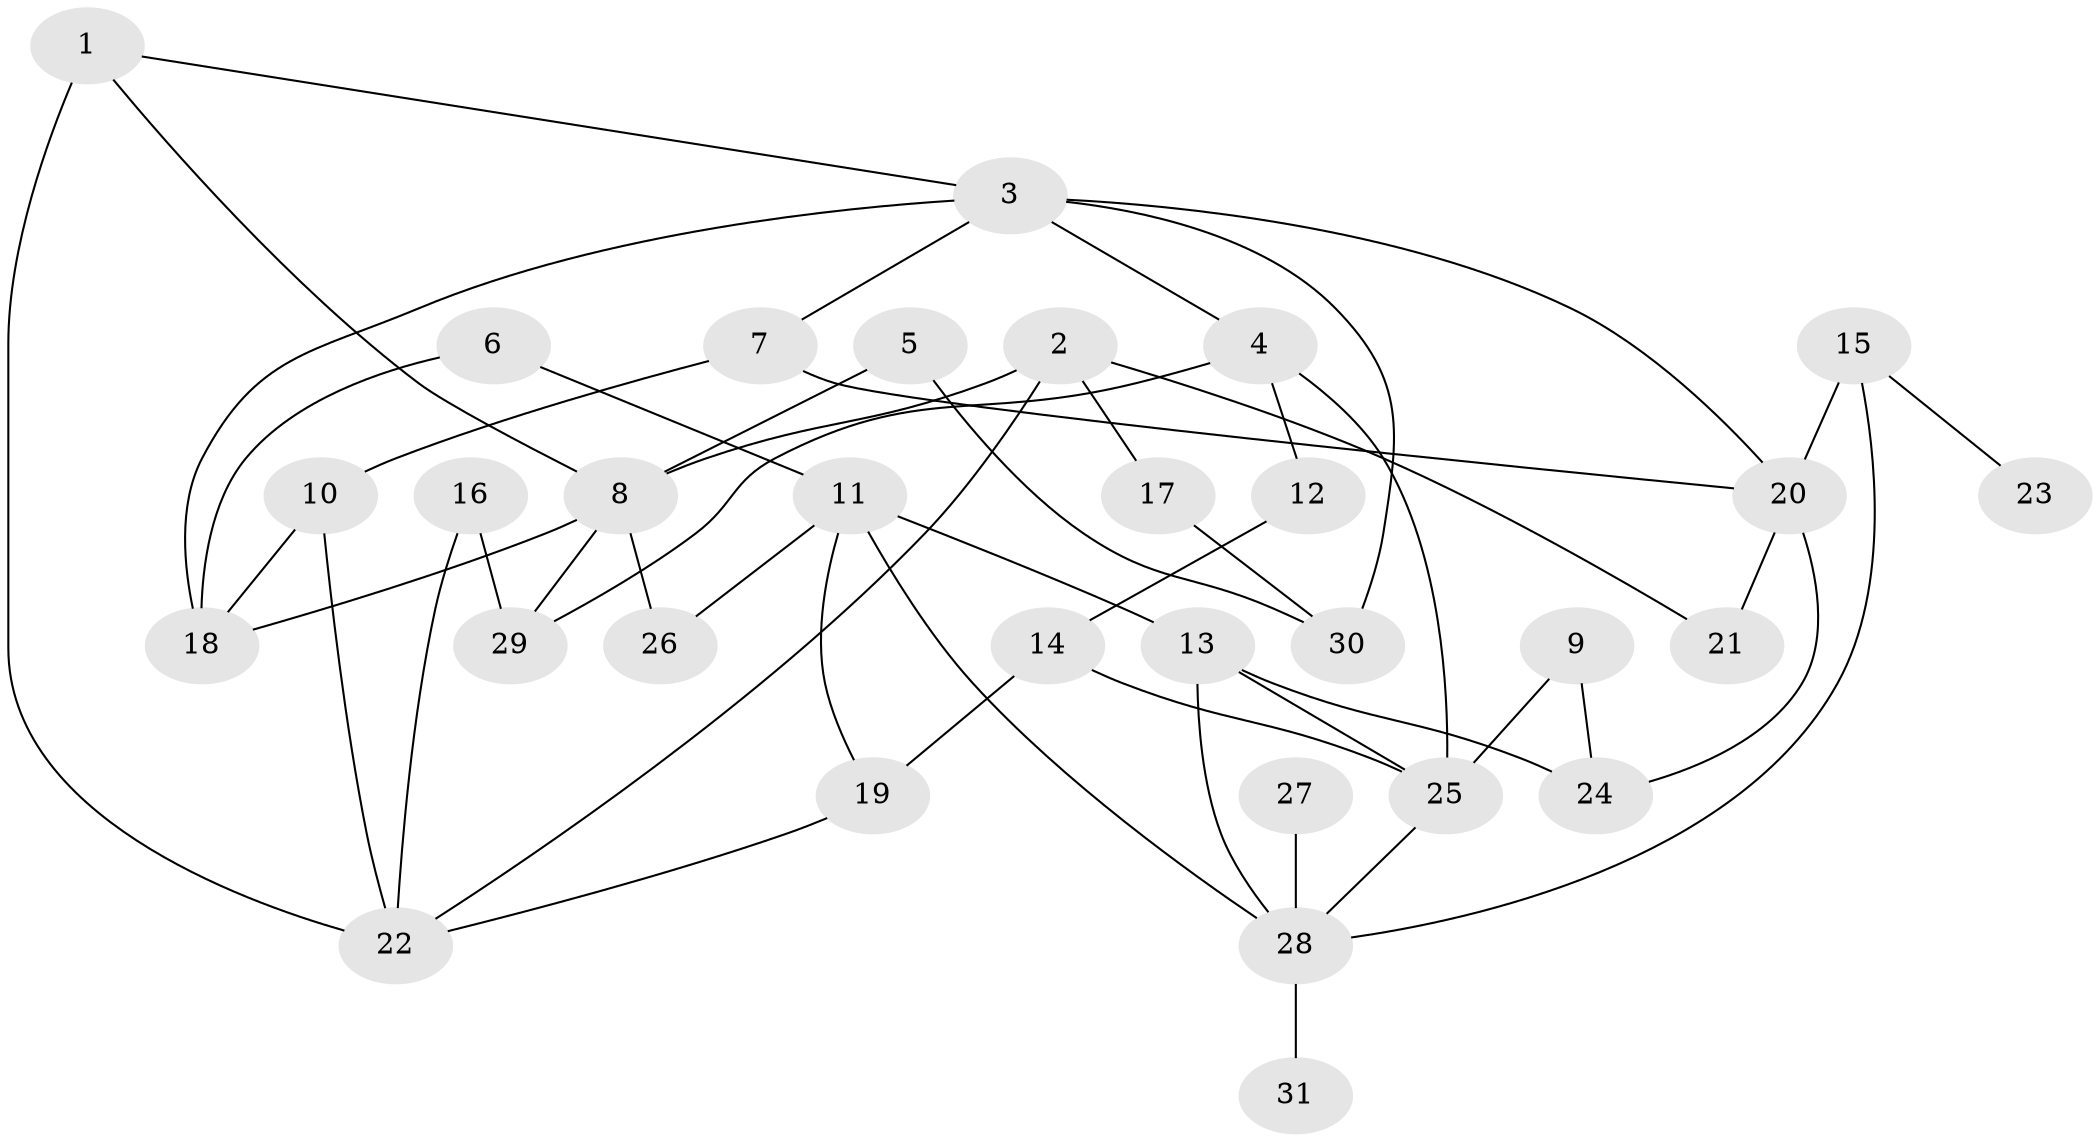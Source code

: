 // original degree distribution, {4: 0.12903225806451613, 7: 0.016129032258064516, 3: 0.24193548387096775, 2: 0.25806451612903225, 6: 0.06451612903225806, 1: 0.24193548387096775, 5: 0.04838709677419355}
// Generated by graph-tools (version 1.1) at 2025/36/03/04/25 23:36:09]
// undirected, 31 vertices, 50 edges
graph export_dot {
  node [color=gray90,style=filled];
  1;
  2;
  3;
  4;
  5;
  6;
  7;
  8;
  9;
  10;
  11;
  12;
  13;
  14;
  15;
  16;
  17;
  18;
  19;
  20;
  21;
  22;
  23;
  24;
  25;
  26;
  27;
  28;
  29;
  30;
  31;
  1 -- 3 [weight=1.0];
  1 -- 8 [weight=1.0];
  1 -- 22 [weight=1.0];
  2 -- 8 [weight=2.0];
  2 -- 17 [weight=1.0];
  2 -- 21 [weight=1.0];
  2 -- 22 [weight=1.0];
  3 -- 4 [weight=1.0];
  3 -- 7 [weight=1.0];
  3 -- 18 [weight=1.0];
  3 -- 20 [weight=1.0];
  3 -- 30 [weight=1.0];
  4 -- 12 [weight=1.0];
  4 -- 25 [weight=1.0];
  4 -- 29 [weight=1.0];
  5 -- 8 [weight=1.0];
  5 -- 30 [weight=1.0];
  6 -- 11 [weight=1.0];
  6 -- 18 [weight=1.0];
  7 -- 10 [weight=1.0];
  7 -- 20 [weight=1.0];
  8 -- 18 [weight=1.0];
  8 -- 26 [weight=2.0];
  8 -- 29 [weight=1.0];
  9 -- 24 [weight=1.0];
  9 -- 25 [weight=1.0];
  10 -- 18 [weight=1.0];
  10 -- 22 [weight=1.0];
  11 -- 13 [weight=1.0];
  11 -- 19 [weight=1.0];
  11 -- 26 [weight=1.0];
  11 -- 28 [weight=1.0];
  12 -- 14 [weight=1.0];
  13 -- 24 [weight=1.0];
  13 -- 25 [weight=1.0];
  13 -- 28 [weight=1.0];
  14 -- 19 [weight=2.0];
  14 -- 25 [weight=1.0];
  15 -- 20 [weight=2.0];
  15 -- 23 [weight=1.0];
  15 -- 28 [weight=1.0];
  16 -- 22 [weight=1.0];
  16 -- 29 [weight=1.0];
  17 -- 30 [weight=1.0];
  19 -- 22 [weight=1.0];
  20 -- 21 [weight=1.0];
  20 -- 24 [weight=1.0];
  25 -- 28 [weight=1.0];
  27 -- 28 [weight=1.0];
  28 -- 31 [weight=1.0];
}
